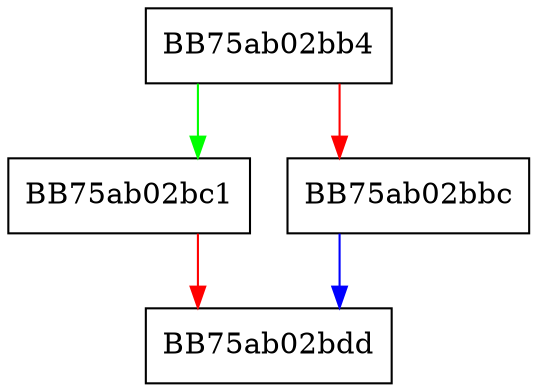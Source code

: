 digraph load_aux {
  node [shape="box"];
  graph [splines=ortho];
  BB75ab02bb4 -> BB75ab02bc1 [color="green"];
  BB75ab02bb4 -> BB75ab02bbc [color="red"];
  BB75ab02bbc -> BB75ab02bdd [color="blue"];
  BB75ab02bc1 -> BB75ab02bdd [color="red"];
}